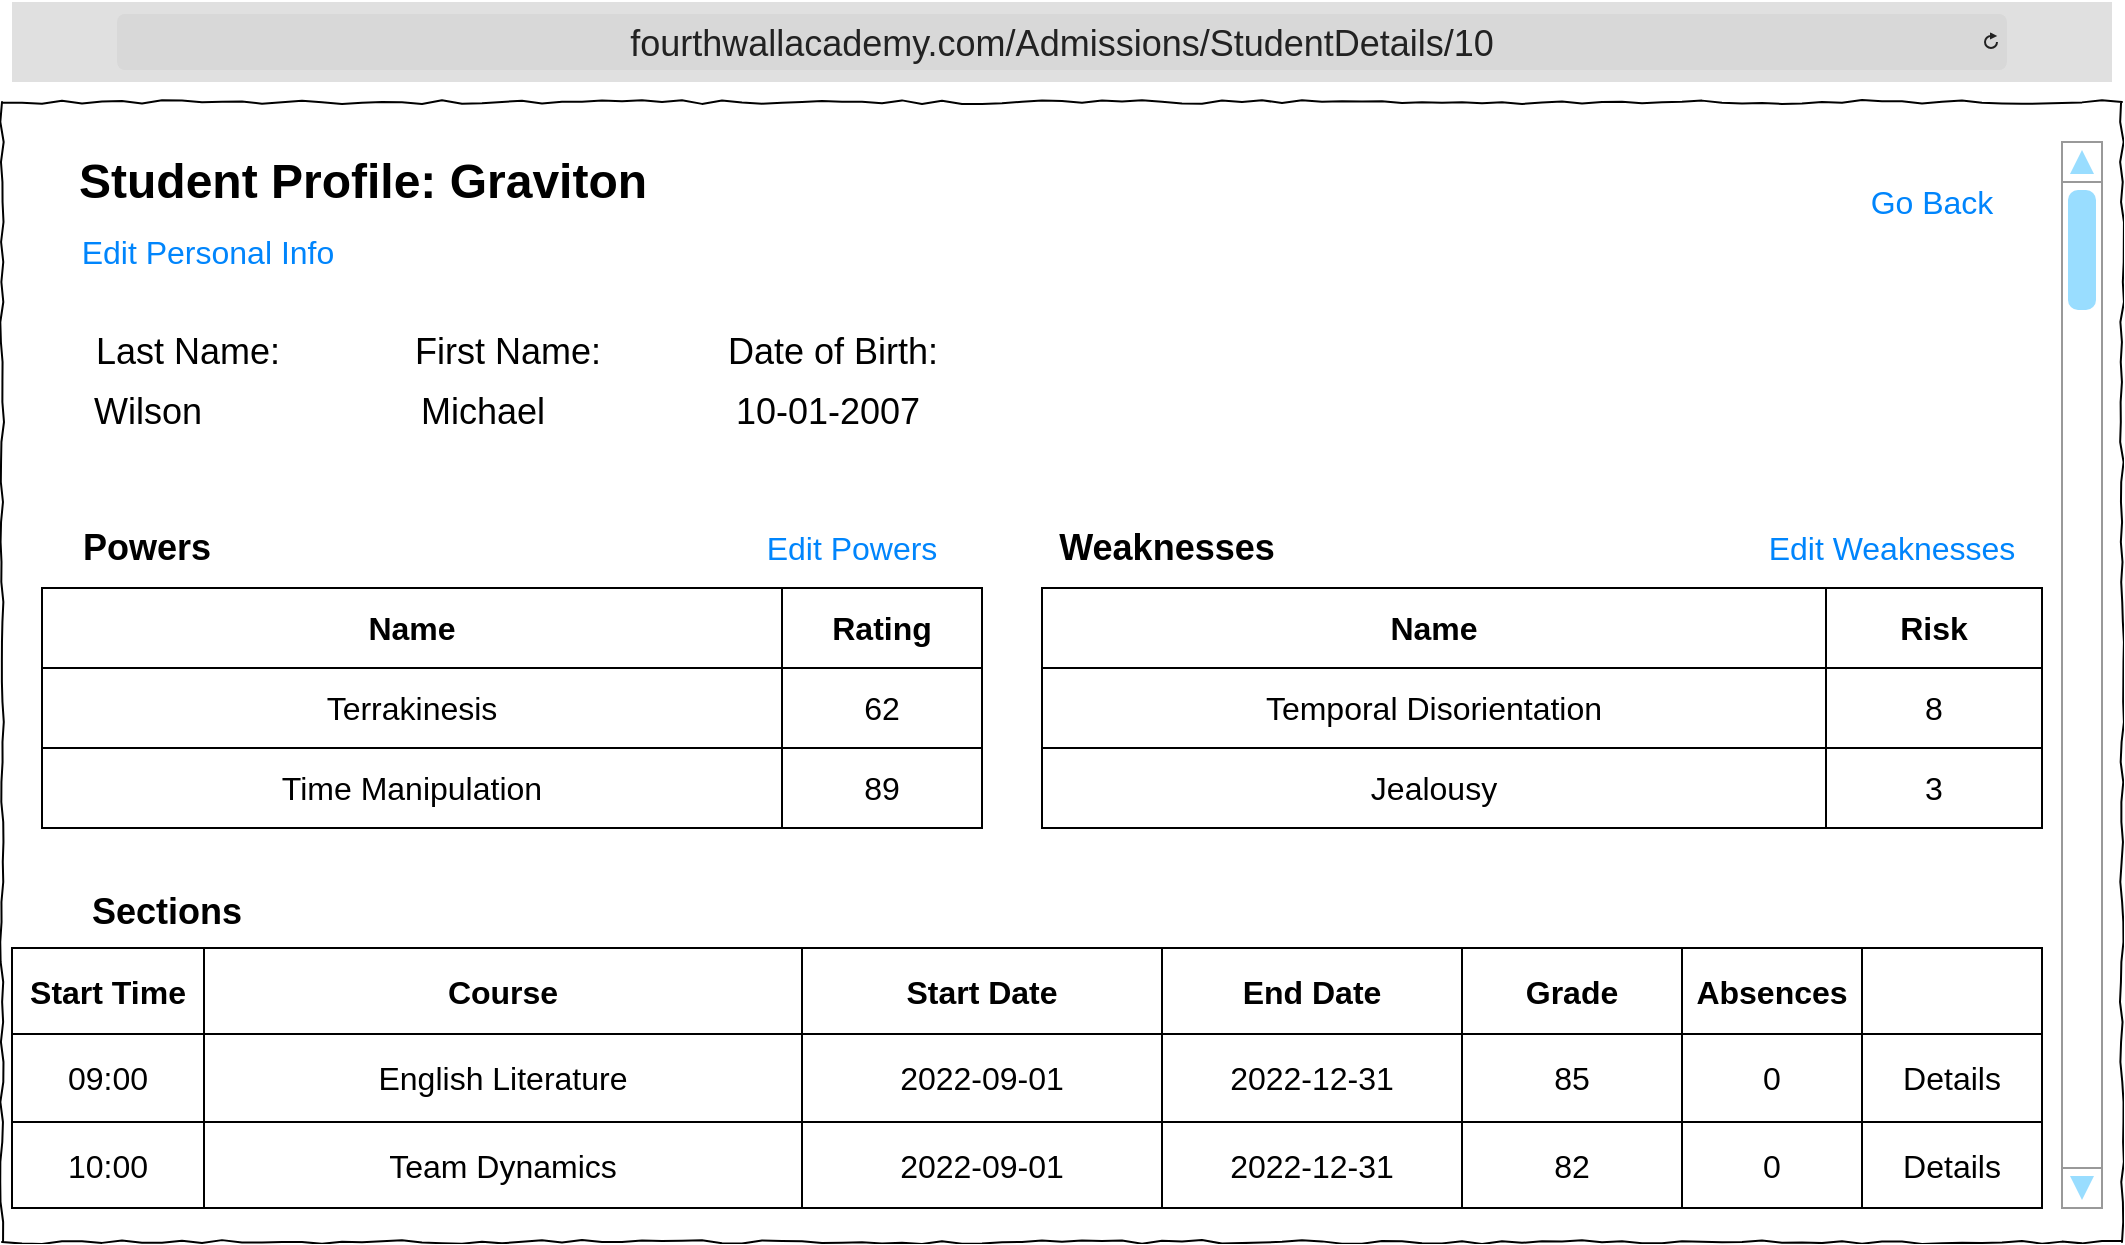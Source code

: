 <mxfile version="26.0.4">
  <diagram name="Page-1" id="03018318-947c-dd8e-b7a3-06fadd420f32">
    <mxGraphModel dx="1434" dy="738" grid="1" gridSize="10" guides="1" tooltips="1" connect="1" arrows="1" fold="1" page="1" pageScale="1" pageWidth="1100" pageHeight="850" background="none" math="0" shadow="0">
      <root>
        <mxCell id="0" />
        <mxCell id="1" parent="0" />
        <mxCell id="677b7b8949515195-1" value="" style="whiteSpace=wrap;html=1;rounded=0;shadow=0;labelBackgroundColor=none;strokeColor=#000000;strokeWidth=1;fillColor=none;fontFamily=Verdana;fontSize=12;fontColor=#000000;align=center;comic=1;" parent="1" vertex="1">
          <mxGeometry x="20" y="70" width="1060" height="570" as="geometry" />
        </mxCell>
        <mxCell id="LmwmgGfayQPv5SeDVGtm-13" value="Go Back" style="html=1;shadow=0;dashed=0;shape=mxgraph.bootstrap.rrect;rSize=5;strokeColor=none;strokeWidth=1;fillColor=none;fontColor=#0085FC;whiteSpace=wrap;align=center;verticalAlign=middle;spacingLeft=0;fontStyle=0;fontSize=16;spacing=5;" parent="1" vertex="1">
          <mxGeometry x="940" y="100" width="90" height="40" as="geometry" />
        </mxCell>
        <mxCell id="LmwmgGfayQPv5SeDVGtm-14" value="&lt;font style=&quot;font-size: 18px;&quot;&gt;fourthwallacademy.com/Admissions/StudentDetails/10&lt;/font&gt;" style="html=1;strokeWidth=1;shadow=0;dashed=0;shape=mxgraph.ios7ui.url;fillColor=#e0e0e0;strokeColor=#c0c0c0;buttonText=;strokeColor2=#222222;fontColor=#222222;fontSize=8;spacingTop=2;align=center;whiteSpace=wrap;" parent="1" vertex="1">
          <mxGeometry x="25" y="20" width="1050" height="40" as="geometry" />
        </mxCell>
        <mxCell id="yyuM_Z-W85GqfefdKvoD-1" value="&lt;font style=&quot;font-size: 18px;&quot;&gt;Wilson&lt;/font&gt;" style="text;html=1;align=center;verticalAlign=middle;whiteSpace=wrap;rounded=0;" parent="1" vertex="1">
          <mxGeometry x="57.5" y="210" width="70" height="30" as="geometry" />
        </mxCell>
        <mxCell id="yyuM_Z-W85GqfefdKvoD-2" value="&lt;font style=&quot;font-size: 18px;&quot;&gt;Last Name:&lt;/font&gt;" style="text;html=1;align=center;verticalAlign=middle;whiteSpace=wrap;rounded=0;" parent="1" vertex="1">
          <mxGeometry x="57.5" y="180" width="110" height="30" as="geometry" />
        </mxCell>
        <mxCell id="yyuM_Z-W85GqfefdKvoD-3" value="Student Profile: Graviton" style="text;strokeColor=none;fillColor=none;html=1;fontSize=24;fontStyle=1;verticalAlign=middle;align=center;" parent="1" vertex="1">
          <mxGeometry x="40" y="90" width="320" height="40" as="geometry" />
        </mxCell>
        <mxCell id="yyuM_Z-W85GqfefdKvoD-4" value="&lt;font style=&quot;font-size: 18px;&quot;&gt;First Name:&lt;/font&gt;" style="text;html=1;align=center;verticalAlign=middle;whiteSpace=wrap;rounded=0;" parent="1" vertex="1">
          <mxGeometry x="217.5" y="180" width="110" height="30" as="geometry" />
        </mxCell>
        <mxCell id="yyuM_Z-W85GqfefdKvoD-5" value="&lt;font style=&quot;font-size: 18px;&quot;&gt;Michael&lt;/font&gt;" style="text;html=1;align=center;verticalAlign=middle;whiteSpace=wrap;rounded=0;" parent="1" vertex="1">
          <mxGeometry x="227.5" y="210" width="65" height="30" as="geometry" />
        </mxCell>
        <mxCell id="yyuM_Z-W85GqfefdKvoD-6" value="&lt;font style=&quot;font-size: 18px;&quot;&gt;Date of Birth:&amp;nbsp;&lt;/font&gt;" style="text;html=1;align=center;verticalAlign=middle;whiteSpace=wrap;rounded=0;" parent="1" vertex="1">
          <mxGeometry x="377.5" y="180" width="120" height="30" as="geometry" />
        </mxCell>
        <mxCell id="yyuM_Z-W85GqfefdKvoD-7" value="&lt;span style=&quot;font-size: 18px;&quot;&gt;10-01-2007&lt;/span&gt;" style="text;html=1;align=center;verticalAlign=middle;whiteSpace=wrap;rounded=0;" parent="1" vertex="1">
          <mxGeometry x="377.5" y="210" width="110" height="30" as="geometry" />
        </mxCell>
        <mxCell id="yyuM_Z-W85GqfefdKvoD-21" value="" style="shape=table;startSize=0;container=1;collapsible=0;childLayout=tableLayout;fontSize=16;" parent="1" vertex="1">
          <mxGeometry x="40" y="313" width="470" height="120" as="geometry" />
        </mxCell>
        <mxCell id="yyuM_Z-W85GqfefdKvoD-22" value="" style="shape=tableRow;horizontal=0;startSize=0;swimlaneHead=0;swimlaneBody=0;strokeColor=inherit;top=0;left=0;bottom=0;right=0;collapsible=0;dropTarget=0;fillColor=none;points=[[0,0.5],[1,0.5]];portConstraint=eastwest;fontSize=16;" parent="yyuM_Z-W85GqfefdKvoD-21" vertex="1">
          <mxGeometry width="470" height="40" as="geometry" />
        </mxCell>
        <mxCell id="yyuM_Z-W85GqfefdKvoD-23" value="&lt;b&gt;Name&lt;/b&gt;" style="shape=partialRectangle;html=1;whiteSpace=wrap;connectable=0;strokeColor=inherit;overflow=hidden;fillColor=none;top=0;left=0;bottom=0;right=0;pointerEvents=1;fontSize=16;" parent="yyuM_Z-W85GqfefdKvoD-22" vertex="1">
          <mxGeometry width="370" height="40" as="geometry">
            <mxRectangle width="370" height="40" as="alternateBounds" />
          </mxGeometry>
        </mxCell>
        <mxCell id="yyuM_Z-W85GqfefdKvoD-25" value="&lt;b&gt;Rating&lt;/b&gt;" style="shape=partialRectangle;html=1;whiteSpace=wrap;connectable=0;strokeColor=inherit;overflow=hidden;fillColor=none;top=0;left=0;bottom=0;right=0;pointerEvents=1;fontSize=16;" parent="yyuM_Z-W85GqfefdKvoD-22" vertex="1">
          <mxGeometry x="370" width="100" height="40" as="geometry">
            <mxRectangle width="100" height="40" as="alternateBounds" />
          </mxGeometry>
        </mxCell>
        <mxCell id="yyuM_Z-W85GqfefdKvoD-26" value="" style="shape=tableRow;horizontal=0;startSize=0;swimlaneHead=0;swimlaneBody=0;strokeColor=inherit;top=0;left=0;bottom=0;right=0;collapsible=0;dropTarget=0;fillColor=none;points=[[0,0.5],[1,0.5]];portConstraint=eastwest;fontSize=16;" parent="yyuM_Z-W85GqfefdKvoD-21" vertex="1">
          <mxGeometry y="40" width="470" height="40" as="geometry" />
        </mxCell>
        <mxCell id="yyuM_Z-W85GqfefdKvoD-27" value="Terrakinesis" style="shape=partialRectangle;html=1;whiteSpace=wrap;connectable=0;strokeColor=inherit;overflow=hidden;fillColor=none;top=0;left=0;bottom=0;right=0;pointerEvents=1;fontSize=16;" parent="yyuM_Z-W85GqfefdKvoD-26" vertex="1">
          <mxGeometry width="370" height="40" as="geometry">
            <mxRectangle width="370" height="40" as="alternateBounds" />
          </mxGeometry>
        </mxCell>
        <mxCell id="yyuM_Z-W85GqfefdKvoD-29" value="62" style="shape=partialRectangle;html=1;whiteSpace=wrap;connectable=0;strokeColor=inherit;overflow=hidden;fillColor=none;top=0;left=0;bottom=0;right=0;pointerEvents=1;fontSize=16;" parent="yyuM_Z-W85GqfefdKvoD-26" vertex="1">
          <mxGeometry x="370" width="100" height="40" as="geometry">
            <mxRectangle width="100" height="40" as="alternateBounds" />
          </mxGeometry>
        </mxCell>
        <mxCell id="yyuM_Z-W85GqfefdKvoD-30" value="" style="shape=tableRow;horizontal=0;startSize=0;swimlaneHead=0;swimlaneBody=0;strokeColor=inherit;top=0;left=0;bottom=0;right=0;collapsible=0;dropTarget=0;fillColor=none;points=[[0,0.5],[1,0.5]];portConstraint=eastwest;fontSize=16;" parent="yyuM_Z-W85GqfefdKvoD-21" vertex="1">
          <mxGeometry y="80" width="470" height="40" as="geometry" />
        </mxCell>
        <mxCell id="yyuM_Z-W85GqfefdKvoD-31" value="Time Manipulation" style="shape=partialRectangle;html=1;whiteSpace=wrap;connectable=0;strokeColor=inherit;overflow=hidden;fillColor=none;top=0;left=0;bottom=0;right=0;pointerEvents=1;fontSize=16;" parent="yyuM_Z-W85GqfefdKvoD-30" vertex="1">
          <mxGeometry width="370" height="40" as="geometry">
            <mxRectangle width="370" height="40" as="alternateBounds" />
          </mxGeometry>
        </mxCell>
        <mxCell id="yyuM_Z-W85GqfefdKvoD-33" value="89" style="shape=partialRectangle;html=1;whiteSpace=wrap;connectable=0;strokeColor=inherit;overflow=hidden;fillColor=none;top=0;left=0;bottom=0;right=0;pointerEvents=1;fontSize=16;" parent="yyuM_Z-W85GqfefdKvoD-30" vertex="1">
          <mxGeometry x="370" width="100" height="40" as="geometry">
            <mxRectangle width="100" height="40" as="alternateBounds" />
          </mxGeometry>
        </mxCell>
        <mxCell id="yyuM_Z-W85GqfefdKvoD-37" value="&lt;b&gt;&lt;font style=&quot;font-size: 18px;&quot;&gt;Powers&lt;/font&gt;&lt;/b&gt;" style="text;html=1;align=center;verticalAlign=middle;whiteSpace=wrap;rounded=0;" parent="1" vertex="1">
          <mxGeometry x="40" y="278" width="105" height="30" as="geometry" />
        </mxCell>
        <mxCell id="yyuM_Z-W85GqfefdKvoD-38" value="Edit Powers" style="html=1;shadow=0;dashed=0;shape=mxgraph.bootstrap.rrect;rSize=5;strokeColor=none;strokeWidth=1;fillColor=none;fontColor=#0085FC;whiteSpace=wrap;align=center;verticalAlign=middle;spacingLeft=0;fontStyle=0;fontSize=16;spacing=5;" parent="1" vertex="1">
          <mxGeometry x="390" y="278" width="110" height="30" as="geometry" />
        </mxCell>
        <mxCell id="yyuM_Z-W85GqfefdKvoD-39" value="&lt;b&gt;&lt;font style=&quot;font-size: 18px;&quot;&gt;Weaknesses&lt;/font&gt;&lt;/b&gt;" style="text;html=1;align=center;verticalAlign=middle;whiteSpace=wrap;rounded=0;" parent="1" vertex="1">
          <mxGeometry x="550" y="278" width="105" height="30" as="geometry" />
        </mxCell>
        <mxCell id="yyuM_Z-W85GqfefdKvoD-40" value="Edit Weaknesses" style="html=1;shadow=0;dashed=0;shape=mxgraph.bootstrap.rrect;rSize=5;strokeColor=none;strokeWidth=1;fillColor=none;fontColor=#0085FC;whiteSpace=wrap;align=center;verticalAlign=middle;spacingLeft=0;fontStyle=0;fontSize=16;spacing=5;" parent="1" vertex="1">
          <mxGeometry x="880" y="278" width="170" height="30" as="geometry" />
        </mxCell>
        <mxCell id="yyuM_Z-W85GqfefdKvoD-41" value="" style="shape=table;startSize=0;container=1;collapsible=0;childLayout=tableLayout;fontSize=16;" parent="1" vertex="1">
          <mxGeometry x="540" y="313" width="500" height="120" as="geometry" />
        </mxCell>
        <mxCell id="yyuM_Z-W85GqfefdKvoD-42" value="" style="shape=tableRow;horizontal=0;startSize=0;swimlaneHead=0;swimlaneBody=0;strokeColor=inherit;top=0;left=0;bottom=0;right=0;collapsible=0;dropTarget=0;fillColor=none;points=[[0,0.5],[1,0.5]];portConstraint=eastwest;fontSize=16;" parent="yyuM_Z-W85GqfefdKvoD-41" vertex="1">
          <mxGeometry width="500" height="40" as="geometry" />
        </mxCell>
        <mxCell id="yyuM_Z-W85GqfefdKvoD-43" value="&lt;b&gt;Name&lt;/b&gt;" style="shape=partialRectangle;html=1;whiteSpace=wrap;connectable=0;strokeColor=inherit;overflow=hidden;fillColor=none;top=0;left=0;bottom=0;right=0;pointerEvents=1;fontSize=16;" parent="yyuM_Z-W85GqfefdKvoD-42" vertex="1">
          <mxGeometry width="392" height="40" as="geometry">
            <mxRectangle width="392" height="40" as="alternateBounds" />
          </mxGeometry>
        </mxCell>
        <mxCell id="yyuM_Z-W85GqfefdKvoD-45" value="&lt;b&gt;Risk&lt;/b&gt;" style="shape=partialRectangle;html=1;whiteSpace=wrap;connectable=0;strokeColor=inherit;overflow=hidden;fillColor=none;top=0;left=0;bottom=0;right=0;pointerEvents=1;fontSize=16;" parent="yyuM_Z-W85GqfefdKvoD-42" vertex="1">
          <mxGeometry x="392" width="108" height="40" as="geometry">
            <mxRectangle width="108" height="40" as="alternateBounds" />
          </mxGeometry>
        </mxCell>
        <mxCell id="yyuM_Z-W85GqfefdKvoD-47" value="" style="shape=tableRow;horizontal=0;startSize=0;swimlaneHead=0;swimlaneBody=0;strokeColor=inherit;top=0;left=0;bottom=0;right=0;collapsible=0;dropTarget=0;fillColor=none;points=[[0,0.5],[1,0.5]];portConstraint=eastwest;fontSize=16;" parent="yyuM_Z-W85GqfefdKvoD-41" vertex="1">
          <mxGeometry y="40" width="500" height="40" as="geometry" />
        </mxCell>
        <mxCell id="yyuM_Z-W85GqfefdKvoD-48" value="Temporal Disorientation" style="shape=partialRectangle;html=1;whiteSpace=wrap;connectable=0;strokeColor=inherit;overflow=hidden;fillColor=none;top=0;left=0;bottom=0;right=0;pointerEvents=1;fontSize=16;" parent="yyuM_Z-W85GqfefdKvoD-47" vertex="1">
          <mxGeometry width="392" height="40" as="geometry">
            <mxRectangle width="392" height="40" as="alternateBounds" />
          </mxGeometry>
        </mxCell>
        <mxCell id="yyuM_Z-W85GqfefdKvoD-50" value="8" style="shape=partialRectangle;html=1;whiteSpace=wrap;connectable=0;strokeColor=inherit;overflow=hidden;fillColor=none;top=0;left=0;bottom=0;right=0;pointerEvents=1;fontSize=16;" parent="yyuM_Z-W85GqfefdKvoD-47" vertex="1">
          <mxGeometry x="392" width="108" height="40" as="geometry">
            <mxRectangle width="108" height="40" as="alternateBounds" />
          </mxGeometry>
        </mxCell>
        <mxCell id="yyuM_Z-W85GqfefdKvoD-52" value="" style="shape=tableRow;horizontal=0;startSize=0;swimlaneHead=0;swimlaneBody=0;strokeColor=inherit;top=0;left=0;bottom=0;right=0;collapsible=0;dropTarget=0;fillColor=none;points=[[0,0.5],[1,0.5]];portConstraint=eastwest;fontSize=16;" parent="yyuM_Z-W85GqfefdKvoD-41" vertex="1">
          <mxGeometry y="80" width="500" height="40" as="geometry" />
        </mxCell>
        <mxCell id="yyuM_Z-W85GqfefdKvoD-53" value="Jealousy" style="shape=partialRectangle;html=1;whiteSpace=wrap;connectable=0;strokeColor=inherit;overflow=hidden;fillColor=none;top=0;left=0;bottom=0;right=0;pointerEvents=1;fontSize=16;" parent="yyuM_Z-W85GqfefdKvoD-52" vertex="1">
          <mxGeometry width="392" height="40" as="geometry">
            <mxRectangle width="392" height="40" as="alternateBounds" />
          </mxGeometry>
        </mxCell>
        <mxCell id="yyuM_Z-W85GqfefdKvoD-55" value="3" style="shape=partialRectangle;html=1;whiteSpace=wrap;connectable=0;strokeColor=inherit;overflow=hidden;fillColor=none;top=0;left=0;bottom=0;right=0;pointerEvents=1;fontSize=16;" parent="yyuM_Z-W85GqfefdKvoD-52" vertex="1">
          <mxGeometry x="392" width="108" height="40" as="geometry">
            <mxRectangle width="108" height="40" as="alternateBounds" />
          </mxGeometry>
        </mxCell>
        <mxCell id="MeoE3m0ix6BkU6B8S3G8-1" value="" style="shape=table;startSize=0;container=1;collapsible=0;childLayout=tableLayout;fontSize=16;" parent="1" vertex="1">
          <mxGeometry x="25" y="493" width="1015" height="130" as="geometry" />
        </mxCell>
        <mxCell id="MeoE3m0ix6BkU6B8S3G8-2" value="" style="shape=tableRow;horizontal=0;startSize=0;swimlaneHead=0;swimlaneBody=0;strokeColor=inherit;top=0;left=0;bottom=0;right=0;collapsible=0;dropTarget=0;fillColor=none;points=[[0,0.5],[1,0.5]];portConstraint=eastwest;fontSize=16;" parent="MeoE3m0ix6BkU6B8S3G8-1" vertex="1">
          <mxGeometry width="1015" height="43" as="geometry" />
        </mxCell>
        <mxCell id="MeoE3m0ix6BkU6B8S3G8-31" value="&lt;b&gt;Start Time&lt;/b&gt;" style="shape=partialRectangle;html=1;whiteSpace=wrap;connectable=0;strokeColor=inherit;overflow=hidden;fillColor=none;top=0;left=0;bottom=0;right=0;pointerEvents=1;fontSize=16;" parent="MeoE3m0ix6BkU6B8S3G8-2" vertex="1">
          <mxGeometry width="96" height="43" as="geometry">
            <mxRectangle width="96" height="43" as="alternateBounds" />
          </mxGeometry>
        </mxCell>
        <mxCell id="MeoE3m0ix6BkU6B8S3G8-3" value="&lt;b&gt;Course&lt;/b&gt;" style="shape=partialRectangle;html=1;whiteSpace=wrap;connectable=0;strokeColor=inherit;overflow=hidden;fillColor=none;top=0;left=0;bottom=0;right=0;pointerEvents=1;fontSize=16;" parent="MeoE3m0ix6BkU6B8S3G8-2" vertex="1">
          <mxGeometry x="96" width="299" height="43" as="geometry">
            <mxRectangle width="299" height="43" as="alternateBounds" />
          </mxGeometry>
        </mxCell>
        <mxCell id="MeoE3m0ix6BkU6B8S3G8-20" value="&lt;b&gt;Start Date&lt;/b&gt;" style="shape=partialRectangle;html=1;whiteSpace=wrap;connectable=0;strokeColor=inherit;overflow=hidden;fillColor=none;top=0;left=0;bottom=0;right=0;pointerEvents=1;fontSize=16;" parent="MeoE3m0ix6BkU6B8S3G8-2" vertex="1">
          <mxGeometry x="395" width="180" height="43" as="geometry">
            <mxRectangle width="180" height="43" as="alternateBounds" />
          </mxGeometry>
        </mxCell>
        <mxCell id="MeoE3m0ix6BkU6B8S3G8-17" value="&lt;b&gt;End Date&lt;/b&gt;" style="shape=partialRectangle;html=1;whiteSpace=wrap;connectable=0;strokeColor=inherit;overflow=hidden;fillColor=none;top=0;left=0;bottom=0;right=0;pointerEvents=1;fontSize=16;" parent="MeoE3m0ix6BkU6B8S3G8-2" vertex="1">
          <mxGeometry x="575" width="150" height="43" as="geometry">
            <mxRectangle width="150" height="43" as="alternateBounds" />
          </mxGeometry>
        </mxCell>
        <mxCell id="MeoE3m0ix6BkU6B8S3G8-4" value="&lt;b&gt;Grade&lt;/b&gt;" style="shape=partialRectangle;html=1;whiteSpace=wrap;connectable=0;strokeColor=inherit;overflow=hidden;fillColor=none;top=0;left=0;bottom=0;right=0;pointerEvents=1;fontSize=16;" parent="MeoE3m0ix6BkU6B8S3G8-2" vertex="1">
          <mxGeometry x="725" width="110" height="43" as="geometry">
            <mxRectangle width="110" height="43" as="alternateBounds" />
          </mxGeometry>
        </mxCell>
        <mxCell id="MeoE3m0ix6BkU6B8S3G8-5" value="&lt;b&gt;Absences&lt;/b&gt;" style="shape=partialRectangle;html=1;whiteSpace=wrap;connectable=0;strokeColor=inherit;overflow=hidden;fillColor=none;top=0;left=0;bottom=0;right=0;pointerEvents=1;fontSize=16;" parent="MeoE3m0ix6BkU6B8S3G8-2" vertex="1">
          <mxGeometry x="835" width="90" height="43" as="geometry">
            <mxRectangle width="90" height="43" as="alternateBounds" />
          </mxGeometry>
        </mxCell>
        <mxCell id="MeoE3m0ix6BkU6B8S3G8-36" style="shape=partialRectangle;html=1;whiteSpace=wrap;connectable=0;strokeColor=inherit;overflow=hidden;fillColor=none;top=0;left=0;bottom=0;right=0;pointerEvents=1;fontSize=16;" parent="MeoE3m0ix6BkU6B8S3G8-2" vertex="1">
          <mxGeometry x="925" width="90" height="43" as="geometry">
            <mxRectangle width="90" height="43" as="alternateBounds" />
          </mxGeometry>
        </mxCell>
        <mxCell id="MeoE3m0ix6BkU6B8S3G8-6" value="" style="shape=tableRow;horizontal=0;startSize=0;swimlaneHead=0;swimlaneBody=0;strokeColor=inherit;top=0;left=0;bottom=0;right=0;collapsible=0;dropTarget=0;fillColor=none;points=[[0,0.5],[1,0.5]];portConstraint=eastwest;fontSize=16;" parent="MeoE3m0ix6BkU6B8S3G8-1" vertex="1">
          <mxGeometry y="43" width="1015" height="44" as="geometry" />
        </mxCell>
        <mxCell id="MeoE3m0ix6BkU6B8S3G8-32" value="09:00" style="shape=partialRectangle;html=1;whiteSpace=wrap;connectable=0;strokeColor=inherit;overflow=hidden;fillColor=none;top=0;left=0;bottom=0;right=0;pointerEvents=1;fontSize=16;" parent="MeoE3m0ix6BkU6B8S3G8-6" vertex="1">
          <mxGeometry width="96" height="44" as="geometry">
            <mxRectangle width="96" height="44" as="alternateBounds" />
          </mxGeometry>
        </mxCell>
        <mxCell id="MeoE3m0ix6BkU6B8S3G8-7" value="English Literature" style="shape=partialRectangle;html=1;whiteSpace=wrap;connectable=0;strokeColor=inherit;overflow=hidden;fillColor=none;top=0;left=0;bottom=0;right=0;pointerEvents=1;fontSize=16;" parent="MeoE3m0ix6BkU6B8S3G8-6" vertex="1">
          <mxGeometry x="96" width="299" height="44" as="geometry">
            <mxRectangle width="299" height="44" as="alternateBounds" />
          </mxGeometry>
        </mxCell>
        <mxCell id="MeoE3m0ix6BkU6B8S3G8-21" value="2022-09-01" style="shape=partialRectangle;html=1;whiteSpace=wrap;connectable=0;strokeColor=inherit;overflow=hidden;fillColor=none;top=0;left=0;bottom=0;right=0;pointerEvents=1;fontSize=16;" parent="MeoE3m0ix6BkU6B8S3G8-6" vertex="1">
          <mxGeometry x="395" width="180" height="44" as="geometry">
            <mxRectangle width="180" height="44" as="alternateBounds" />
          </mxGeometry>
        </mxCell>
        <mxCell id="MeoE3m0ix6BkU6B8S3G8-18" value="2022-12-31" style="shape=partialRectangle;html=1;whiteSpace=wrap;connectable=0;strokeColor=inherit;overflow=hidden;fillColor=none;top=0;left=0;bottom=0;right=0;pointerEvents=1;fontSize=16;" parent="MeoE3m0ix6BkU6B8S3G8-6" vertex="1">
          <mxGeometry x="575" width="150" height="44" as="geometry">
            <mxRectangle width="150" height="44" as="alternateBounds" />
          </mxGeometry>
        </mxCell>
        <mxCell id="MeoE3m0ix6BkU6B8S3G8-8" value="85" style="shape=partialRectangle;html=1;whiteSpace=wrap;connectable=0;strokeColor=inherit;overflow=hidden;fillColor=none;top=0;left=0;bottom=0;right=0;pointerEvents=1;fontSize=16;" parent="MeoE3m0ix6BkU6B8S3G8-6" vertex="1">
          <mxGeometry x="725" width="110" height="44" as="geometry">
            <mxRectangle width="110" height="44" as="alternateBounds" />
          </mxGeometry>
        </mxCell>
        <mxCell id="MeoE3m0ix6BkU6B8S3G8-9" value="0" style="shape=partialRectangle;html=1;whiteSpace=wrap;connectable=0;strokeColor=inherit;overflow=hidden;fillColor=none;top=0;left=0;bottom=0;right=0;pointerEvents=1;fontSize=16;" parent="MeoE3m0ix6BkU6B8S3G8-6" vertex="1">
          <mxGeometry x="835" width="90" height="44" as="geometry">
            <mxRectangle width="90" height="44" as="alternateBounds" />
          </mxGeometry>
        </mxCell>
        <mxCell id="MeoE3m0ix6BkU6B8S3G8-37" value="&lt;font style=&quot;color: light-dark(rgb(0, 0, 0), rgb(51, 153, 255));&quot;&gt;Details&lt;/font&gt;" style="shape=partialRectangle;html=1;whiteSpace=wrap;connectable=0;strokeColor=inherit;overflow=hidden;fillColor=none;top=0;left=0;bottom=0;right=0;pointerEvents=1;fontSize=16;" parent="MeoE3m0ix6BkU6B8S3G8-6" vertex="1">
          <mxGeometry x="925" width="90" height="44" as="geometry">
            <mxRectangle width="90" height="44" as="alternateBounds" />
          </mxGeometry>
        </mxCell>
        <mxCell id="MeoE3m0ix6BkU6B8S3G8-10" value="" style="shape=tableRow;horizontal=0;startSize=0;swimlaneHead=0;swimlaneBody=0;strokeColor=inherit;top=0;left=0;bottom=0;right=0;collapsible=0;dropTarget=0;fillColor=none;points=[[0,0.5],[1,0.5]];portConstraint=eastwest;fontSize=16;" parent="MeoE3m0ix6BkU6B8S3G8-1" vertex="1">
          <mxGeometry y="87" width="1015" height="43" as="geometry" />
        </mxCell>
        <mxCell id="MeoE3m0ix6BkU6B8S3G8-33" value="10:00" style="shape=partialRectangle;html=1;whiteSpace=wrap;connectable=0;strokeColor=inherit;overflow=hidden;fillColor=none;top=0;left=0;bottom=0;right=0;pointerEvents=1;fontSize=16;" parent="MeoE3m0ix6BkU6B8S3G8-10" vertex="1">
          <mxGeometry width="96" height="43" as="geometry">
            <mxRectangle width="96" height="43" as="alternateBounds" />
          </mxGeometry>
        </mxCell>
        <mxCell id="MeoE3m0ix6BkU6B8S3G8-11" value="Team Dynamics" style="shape=partialRectangle;html=1;whiteSpace=wrap;connectable=0;strokeColor=inherit;overflow=hidden;fillColor=none;top=0;left=0;bottom=0;right=0;pointerEvents=1;fontSize=16;" parent="MeoE3m0ix6BkU6B8S3G8-10" vertex="1">
          <mxGeometry x="96" width="299" height="43" as="geometry">
            <mxRectangle width="299" height="43" as="alternateBounds" />
          </mxGeometry>
        </mxCell>
        <mxCell id="MeoE3m0ix6BkU6B8S3G8-22" value="2022-09-01" style="shape=partialRectangle;html=1;whiteSpace=wrap;connectable=0;strokeColor=inherit;overflow=hidden;fillColor=none;top=0;left=0;bottom=0;right=0;pointerEvents=1;fontSize=16;" parent="MeoE3m0ix6BkU6B8S3G8-10" vertex="1">
          <mxGeometry x="395" width="180" height="43" as="geometry">
            <mxRectangle width="180" height="43" as="alternateBounds" />
          </mxGeometry>
        </mxCell>
        <mxCell id="MeoE3m0ix6BkU6B8S3G8-19" value="2022-12-31" style="shape=partialRectangle;html=1;whiteSpace=wrap;connectable=0;strokeColor=inherit;overflow=hidden;fillColor=none;top=0;left=0;bottom=0;right=0;pointerEvents=1;fontSize=16;" parent="MeoE3m0ix6BkU6B8S3G8-10" vertex="1">
          <mxGeometry x="575" width="150" height="43" as="geometry">
            <mxRectangle width="150" height="43" as="alternateBounds" />
          </mxGeometry>
        </mxCell>
        <mxCell id="MeoE3m0ix6BkU6B8S3G8-12" value="82" style="shape=partialRectangle;html=1;whiteSpace=wrap;connectable=0;strokeColor=inherit;overflow=hidden;fillColor=none;top=0;left=0;bottom=0;right=0;pointerEvents=1;fontSize=16;" parent="MeoE3m0ix6BkU6B8S3G8-10" vertex="1">
          <mxGeometry x="725" width="110" height="43" as="geometry">
            <mxRectangle width="110" height="43" as="alternateBounds" />
          </mxGeometry>
        </mxCell>
        <mxCell id="MeoE3m0ix6BkU6B8S3G8-13" value="0" style="shape=partialRectangle;html=1;whiteSpace=wrap;connectable=0;strokeColor=inherit;overflow=hidden;fillColor=none;top=0;left=0;bottom=0;right=0;pointerEvents=1;fontSize=16;" parent="MeoE3m0ix6BkU6B8S3G8-10" vertex="1">
          <mxGeometry x="835" width="90" height="43" as="geometry">
            <mxRectangle width="90" height="43" as="alternateBounds" />
          </mxGeometry>
        </mxCell>
        <mxCell id="MeoE3m0ix6BkU6B8S3G8-38" value="&lt;font style=&quot;color: light-dark(rgb(0, 0, 0), rgb(51, 153, 255));&quot;&gt;Details&lt;/font&gt;" style="shape=partialRectangle;html=1;whiteSpace=wrap;connectable=0;strokeColor=inherit;overflow=hidden;fillColor=none;top=0;left=0;bottom=0;right=0;pointerEvents=1;fontSize=16;" parent="MeoE3m0ix6BkU6B8S3G8-10" vertex="1">
          <mxGeometry x="925" width="90" height="43" as="geometry">
            <mxRectangle width="90" height="43" as="alternateBounds" />
          </mxGeometry>
        </mxCell>
        <mxCell id="MeoE3m0ix6BkU6B8S3G8-30" value="" style="verticalLabelPosition=bottom;shadow=0;dashed=0;align=center;html=1;verticalAlign=top;strokeWidth=1;shape=mxgraph.mockup.navigation.scrollBar;strokeColor=#999999;barPos=99.076;fillColor2=#99ddff;strokeColor2=none;direction=north;" parent="1" vertex="1">
          <mxGeometry x="1050" y="90" width="20" height="533" as="geometry" />
        </mxCell>
        <mxCell id="MeoE3m0ix6BkU6B8S3G8-35" value="&lt;b&gt;&lt;font style=&quot;font-size: 18px;&quot;&gt;Sections&lt;/font&gt;&lt;/b&gt;" style="text;html=1;align=center;verticalAlign=middle;whiteSpace=wrap;rounded=0;" parent="1" vertex="1">
          <mxGeometry x="50" y="460" width="105" height="30" as="geometry" />
        </mxCell>
        <mxCell id="kS5yVfjcqDkCFViY-bDe-1" value="Edit Personal Info" style="html=1;shadow=0;dashed=0;shape=mxgraph.bootstrap.rrect;rSize=5;strokeColor=none;strokeWidth=1;fillColor=none;fontColor=#0085FC;whiteSpace=wrap;align=center;verticalAlign=middle;spacingLeft=0;fontStyle=0;fontSize=16;spacing=5;" parent="1" vertex="1">
          <mxGeometry x="27.5" y="130" width="190" height="30" as="geometry" />
        </mxCell>
      </root>
    </mxGraphModel>
  </diagram>
</mxfile>

